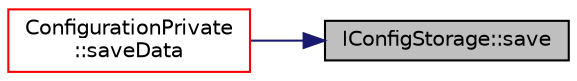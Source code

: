 digraph "IConfigStorage::save"
{
 // LATEX_PDF_SIZE
  edge [fontname="Helvetica",fontsize="10",labelfontname="Helvetica",labelfontsize="10"];
  node [fontname="Helvetica",fontsize="10",shape=record];
  rankdir="RL";
  Node1 [label="IConfigStorage::save",height=0.2,width=0.4,color="black", fillcolor="grey75", style="filled", fontcolor="black",tooltip="Save configuration."];
  Node1 -> Node2 [dir="back",color="midnightblue",fontsize="10",style="solid",fontname="Helvetica"];
  Node2 [label="ConfigurationPrivate\l::saveData",height=0.2,width=0.4,color="red", fillcolor="white", style="filled",URL="$class_configuration_private.html#a2aa2e83a245716589fadb447131d44eb",tooltip=" "];
}
